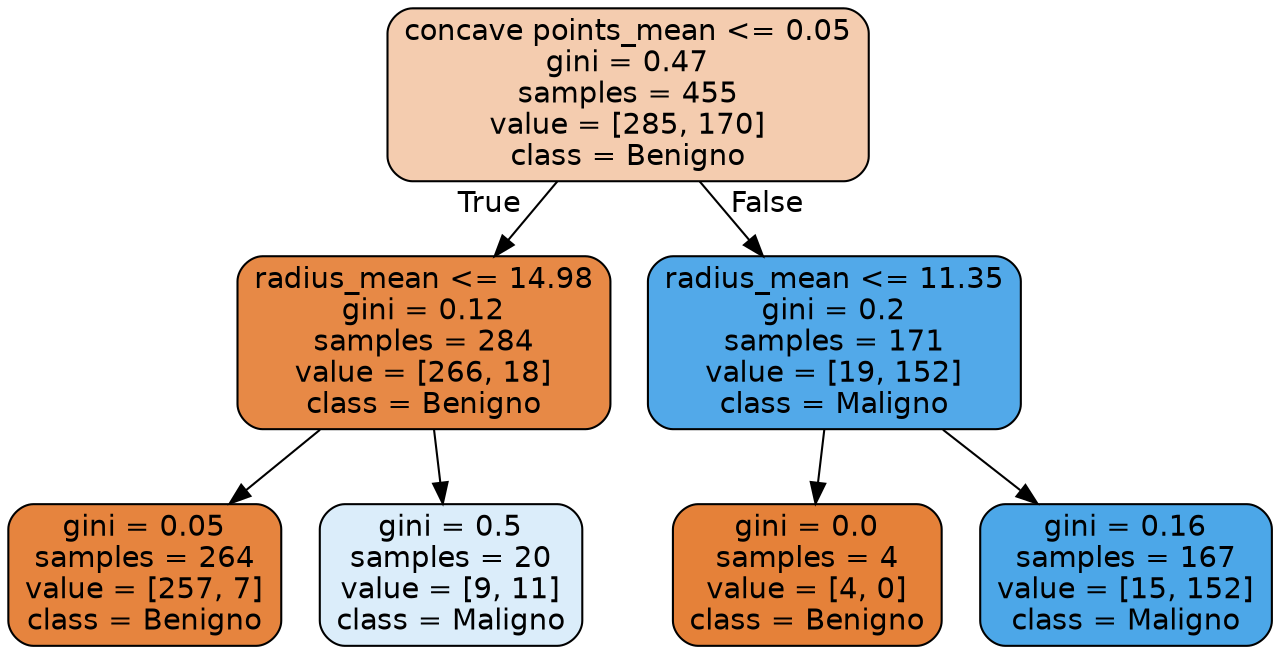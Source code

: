 digraph Tree {
node [shape=box, style="filled, rounded", color="black", fontname=helvetica] ;
edge [fontname=helvetica] ;
0 [label="concave points_mean <= 0.05\ngini = 0.47\nsamples = 455\nvalue = [285, 170]\nclass = Benigno", fillcolor="#e5813967"] ;
1 [label="radius_mean <= 14.98\ngini = 0.12\nsamples = 284\nvalue = [266, 18]\nclass = Benigno", fillcolor="#e58139ee"] ;
0 -> 1 [labeldistance=2.5, labelangle=45, headlabel="True"] ;
2 [label="gini = 0.05\nsamples = 264\nvalue = [257, 7]\nclass = Benigno", fillcolor="#e58139f8"] ;
1 -> 2 ;
3 [label="gini = 0.5\nsamples = 20\nvalue = [9, 11]\nclass = Maligno", fillcolor="#399de52e"] ;
1 -> 3 ;
4 [label="radius_mean <= 11.35\ngini = 0.2\nsamples = 171\nvalue = [19, 152]\nclass = Maligno", fillcolor="#399de5df"] ;
0 -> 4 [labeldistance=2.5, labelangle=-45, headlabel="False"] ;
5 [label="gini = 0.0\nsamples = 4\nvalue = [4, 0]\nclass = Benigno", fillcolor="#e58139ff"] ;
4 -> 5 ;
6 [label="gini = 0.16\nsamples = 167\nvalue = [15, 152]\nclass = Maligno", fillcolor="#399de5e6"] ;
4 -> 6 ;
}